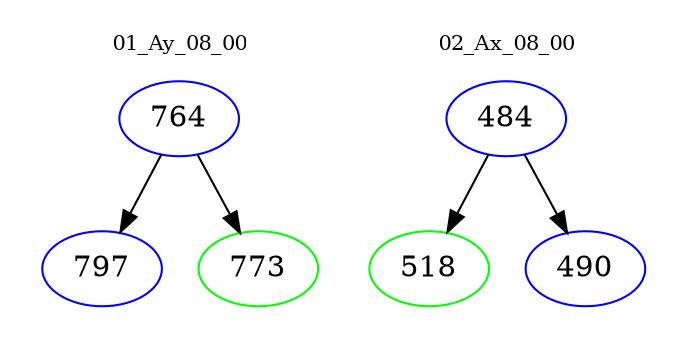 digraph{
subgraph cluster_0 {
color = white
label = "01_Ay_08_00";
fontsize=10;
T0_764 [label="764", color="blue"]
T0_764 -> T0_797 [color="black"]
T0_797 [label="797", color="blue"]
T0_764 -> T0_773 [color="black"]
T0_773 [label="773", color="green"]
}
subgraph cluster_1 {
color = white
label = "02_Ax_08_00";
fontsize=10;
T1_484 [label="484", color="blue"]
T1_484 -> T1_518 [color="black"]
T1_518 [label="518", color="green"]
T1_484 -> T1_490 [color="black"]
T1_490 [label="490", color="blue"]
}
}
